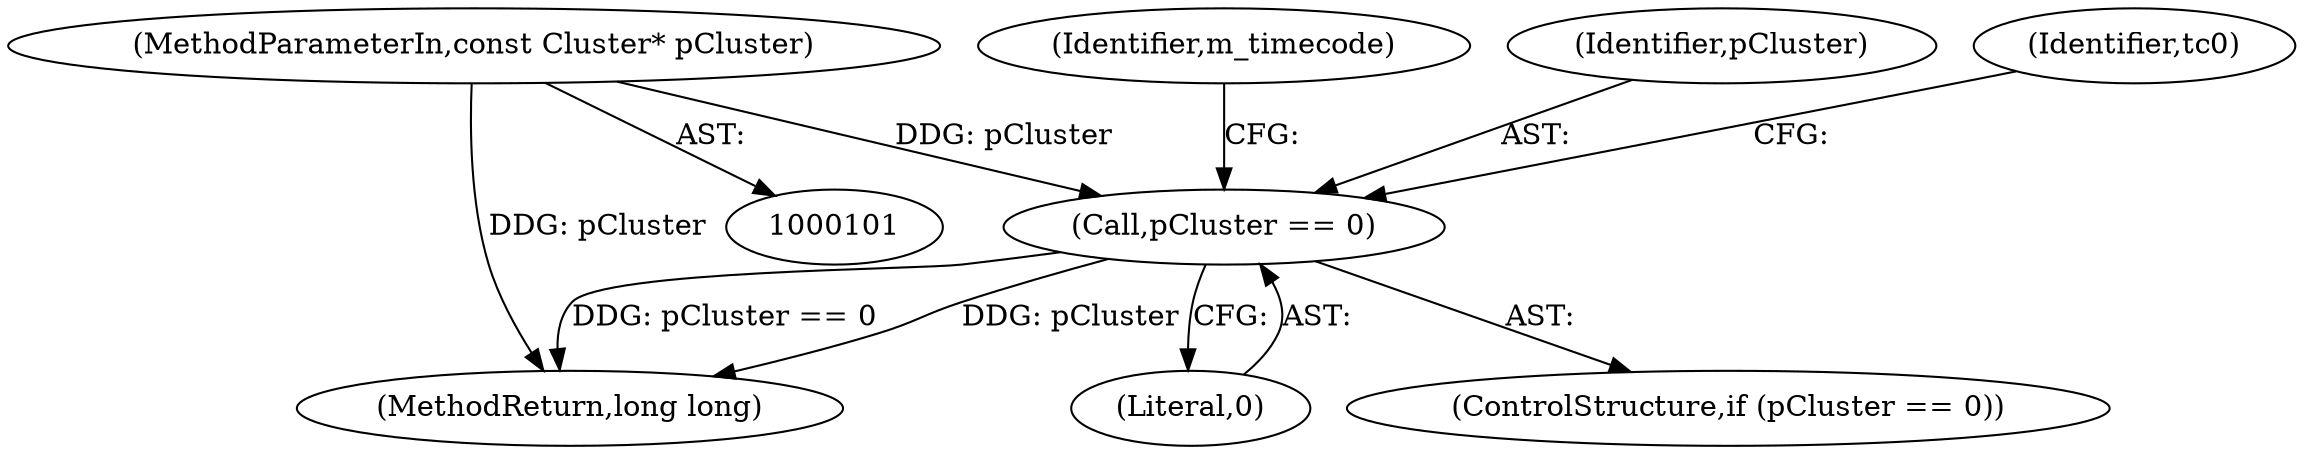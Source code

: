 digraph "1_Android_04839626ed859623901ebd3a5fd483982186b59d_128@pointer" {
"1000102" [label="(MethodParameterIn,const Cluster* pCluster)"];
"1000105" [label="(Call,pCluster == 0)"];
"1000102" [label="(MethodParameterIn,const Cluster* pCluster)"];
"1000109" [label="(Identifier,m_timecode)"];
"1000104" [label="(ControlStructure,if (pCluster == 0))"];
"1000106" [label="(Identifier,pCluster)"];
"1000126" [label="(MethodReturn,long long)"];
"1000112" [label="(Identifier,tc0)"];
"1000105" [label="(Call,pCluster == 0)"];
"1000107" [label="(Literal,0)"];
"1000102" -> "1000101"  [label="AST: "];
"1000102" -> "1000126"  [label="DDG: pCluster"];
"1000102" -> "1000105"  [label="DDG: pCluster"];
"1000105" -> "1000104"  [label="AST: "];
"1000105" -> "1000107"  [label="CFG: "];
"1000106" -> "1000105"  [label="AST: "];
"1000107" -> "1000105"  [label="AST: "];
"1000109" -> "1000105"  [label="CFG: "];
"1000112" -> "1000105"  [label="CFG: "];
"1000105" -> "1000126"  [label="DDG: pCluster == 0"];
"1000105" -> "1000126"  [label="DDG: pCluster"];
}
